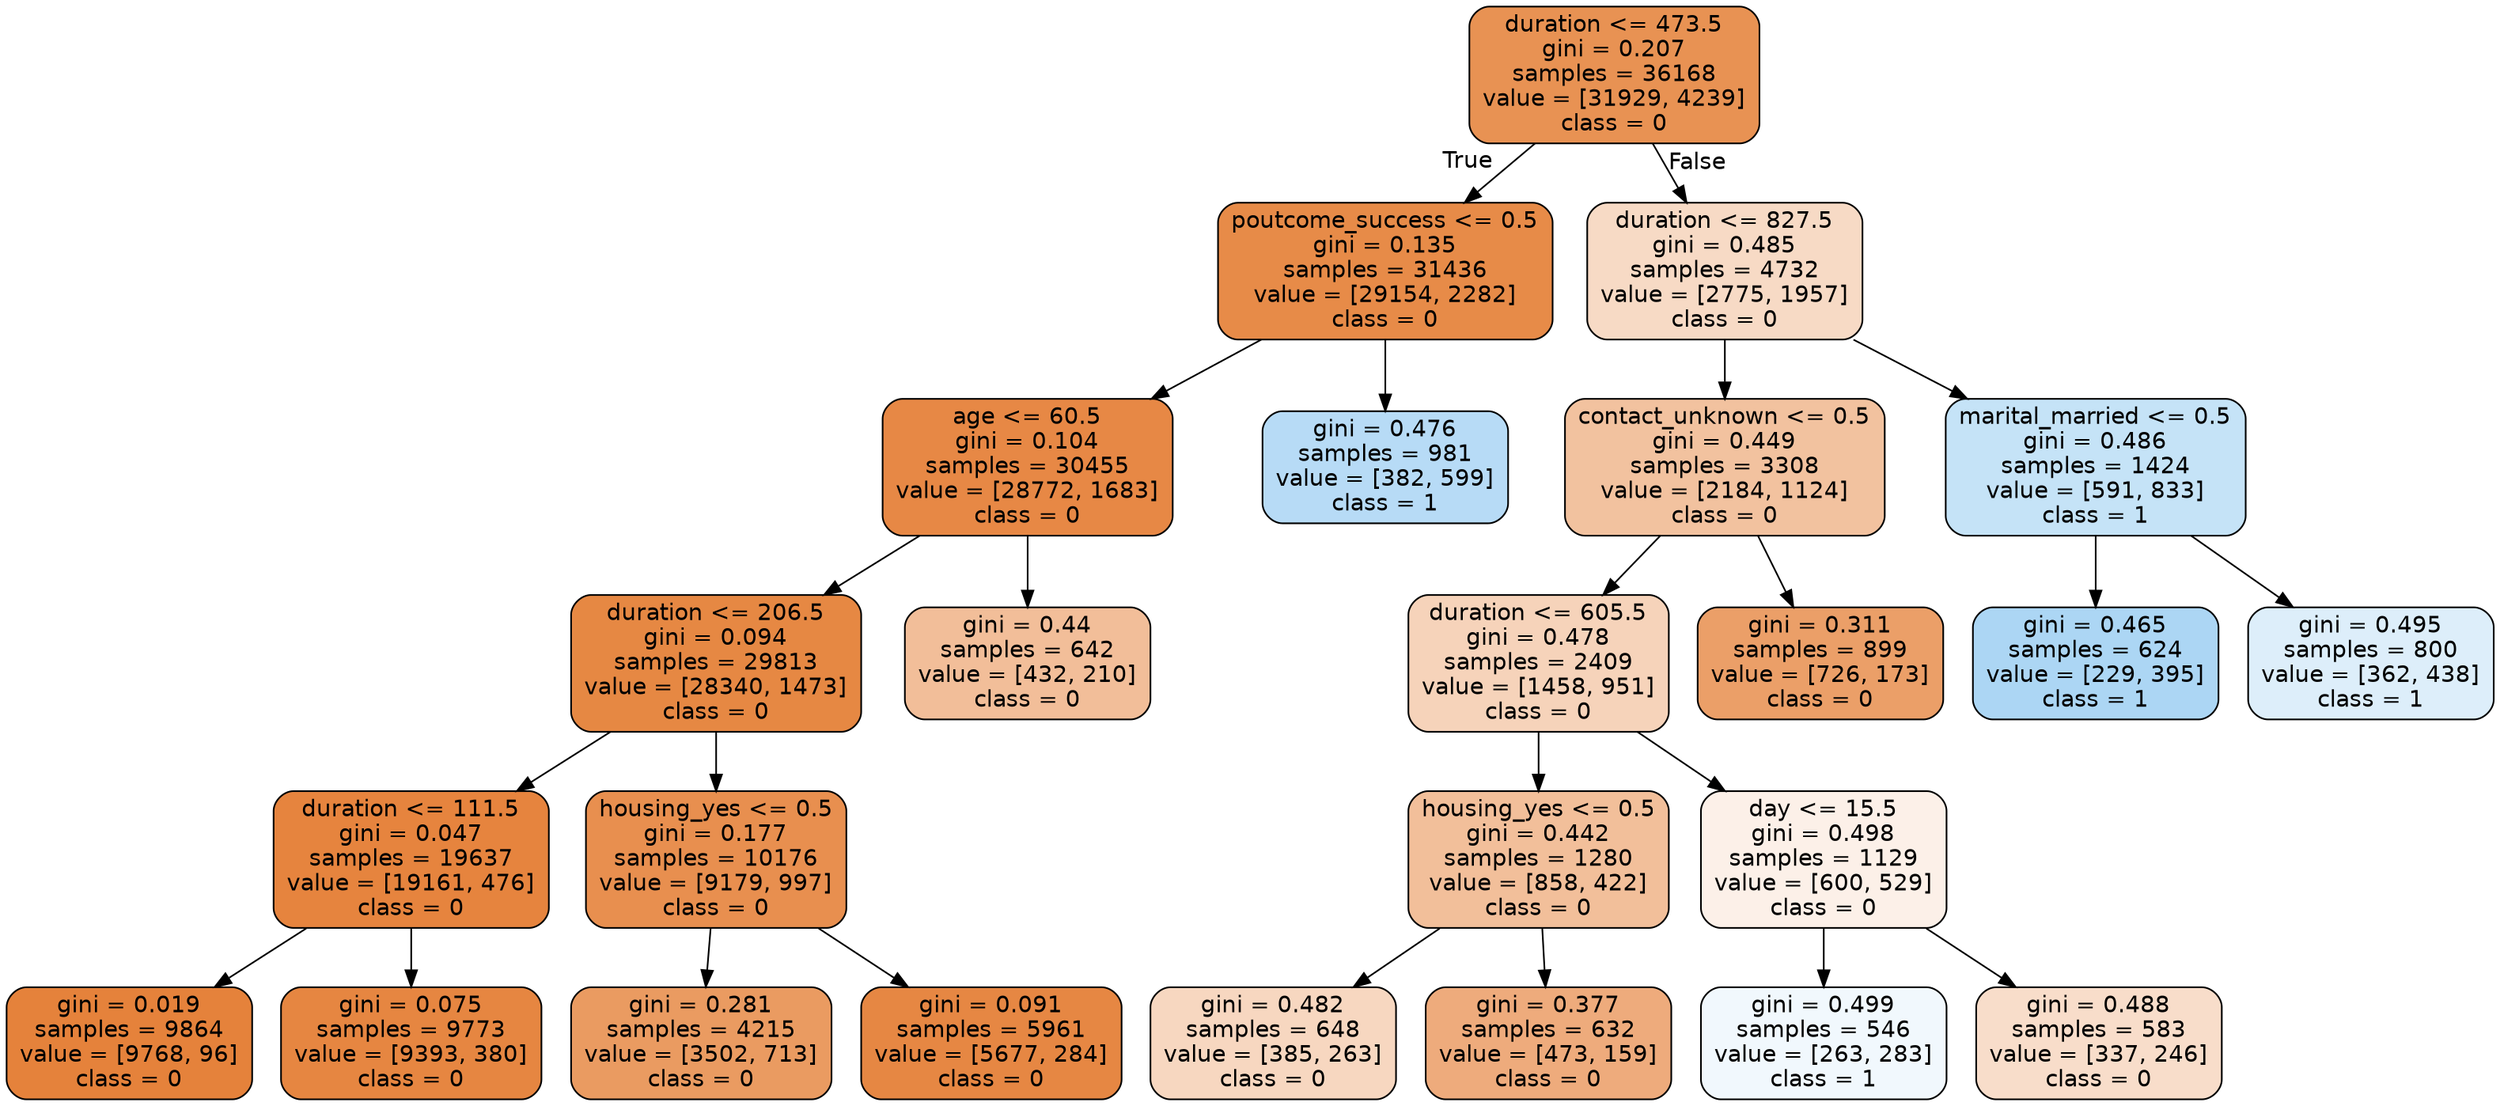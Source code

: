 digraph Tree {
node [shape=box, style="filled, rounded", color="black", fontname="helvetica"] ;
edge [fontname="helvetica"] ;
0 [label="duration <= 473.5\ngini = 0.207\nsamples = 36168\nvalue = [31929, 4239]\nclass = 0", fillcolor="#e89253"] ;
1 [label="poutcome_success <= 0.5\ngini = 0.135\nsamples = 31436\nvalue = [29154, 2282]\nclass = 0", fillcolor="#e78b48"] ;
0 -> 1 [labeldistance=2.5, labelangle=45, headlabel="True"] ;
2 [label="age <= 60.5\ngini = 0.104\nsamples = 30455\nvalue = [28772, 1683]\nclass = 0", fillcolor="#e78845"] ;
1 -> 2 ;
3 [label="duration <= 206.5\ngini = 0.094\nsamples = 29813\nvalue = [28340, 1473]\nclass = 0", fillcolor="#e68843"] ;
2 -> 3 ;
4 [label="duration <= 111.5\ngini = 0.047\nsamples = 19637\nvalue = [19161, 476]\nclass = 0", fillcolor="#e6843e"] ;
3 -> 4 ;
5 [label="gini = 0.019\nsamples = 9864\nvalue = [9768, 96]\nclass = 0", fillcolor="#e5823b"] ;
4 -> 5 ;
6 [label="gini = 0.075\nsamples = 9773\nvalue = [9393, 380]\nclass = 0", fillcolor="#e68641"] ;
4 -> 6 ;
7 [label="housing_yes <= 0.5\ngini = 0.177\nsamples = 10176\nvalue = [9179, 997]\nclass = 0", fillcolor="#e88f4f"] ;
3 -> 7 ;
8 [label="gini = 0.281\nsamples = 4215\nvalue = [3502, 713]\nclass = 0", fillcolor="#ea9b61"] ;
7 -> 8 ;
9 [label="gini = 0.091\nsamples = 5961\nvalue = [5677, 284]\nclass = 0", fillcolor="#e68743"] ;
7 -> 9 ;
10 [label="gini = 0.44\nsamples = 642\nvalue = [432, 210]\nclass = 0", fillcolor="#f2be99"] ;
2 -> 10 ;
11 [label="gini = 0.476\nsamples = 981\nvalue = [382, 599]\nclass = 1", fillcolor="#b7dbf6"] ;
1 -> 11 ;
12 [label="duration <= 827.5\ngini = 0.485\nsamples = 4732\nvalue = [2775, 1957]\nclass = 0", fillcolor="#f7dac5"] ;
0 -> 12 [labeldistance=2.5, labelangle=-45, headlabel="False"] ;
13 [label="contact_unknown <= 0.5\ngini = 0.449\nsamples = 3308\nvalue = [2184, 1124]\nclass = 0", fillcolor="#f2c29f"] ;
12 -> 13 ;
14 [label="duration <= 605.5\ngini = 0.478\nsamples = 2409\nvalue = [1458, 951]\nclass = 0", fillcolor="#f6d3ba"] ;
13 -> 14 ;
15 [label="housing_yes <= 0.5\ngini = 0.442\nsamples = 1280\nvalue = [858, 422]\nclass = 0", fillcolor="#f2bf9a"] ;
14 -> 15 ;
16 [label="gini = 0.482\nsamples = 648\nvalue = [385, 263]\nclass = 0", fillcolor="#f7d7c0"] ;
15 -> 16 ;
17 [label="gini = 0.377\nsamples = 632\nvalue = [473, 159]\nclass = 0", fillcolor="#eeab7c"] ;
15 -> 17 ;
18 [label="day <= 15.5\ngini = 0.498\nsamples = 1129\nvalue = [600, 529]\nclass = 0", fillcolor="#fcf0e8"] ;
14 -> 18 ;
19 [label="gini = 0.499\nsamples = 546\nvalue = [263, 283]\nclass = 1", fillcolor="#f1f8fd"] ;
18 -> 19 ;
20 [label="gini = 0.488\nsamples = 583\nvalue = [337, 246]\nclass = 0", fillcolor="#f8ddca"] ;
18 -> 20 ;
21 [label="gini = 0.311\nsamples = 899\nvalue = [726, 173]\nclass = 0", fillcolor="#eb9f68"] ;
13 -> 21 ;
22 [label="marital_married <= 0.5\ngini = 0.486\nsamples = 1424\nvalue = [591, 833]\nclass = 1", fillcolor="#c5e3f7"] ;
12 -> 22 ;
23 [label="gini = 0.465\nsamples = 624\nvalue = [229, 395]\nclass = 1", fillcolor="#acd6f4"] ;
22 -> 23 ;
24 [label="gini = 0.495\nsamples = 800\nvalue = [362, 438]\nclass = 1", fillcolor="#ddeefa"] ;
22 -> 24 ;
}
